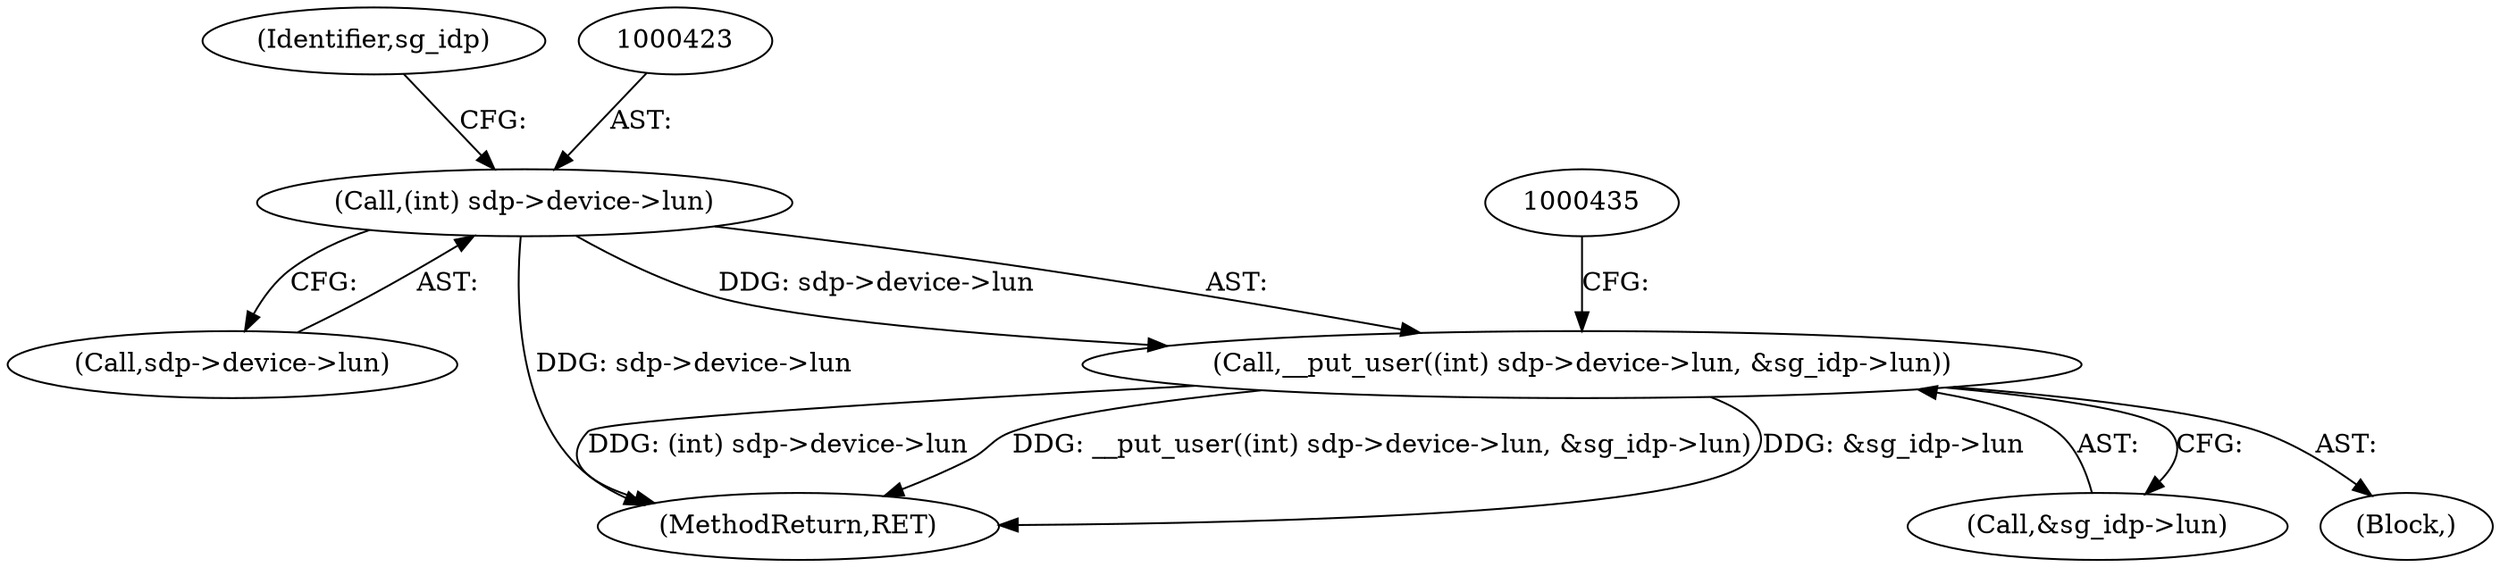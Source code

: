 digraph "0_linux_3e0097499839e0fe3af380410eababe5a47c4cf9_0@pointer" {
"1000421" [label="(Call,__put_user((int) sdp->device->lun, &sg_idp->lun))"];
"1000422" [label="(Call,(int) sdp->device->lun)"];
"1000421" [label="(Call,__put_user((int) sdp->device->lun, &sg_idp->lun))"];
"1000424" [label="(Call,sdp->device->lun)"];
"1000431" [label="(Identifier,sg_idp)"];
"1000422" [label="(Call,(int) sdp->device->lun)"];
"1000429" [label="(Call,&sg_idp->lun)"];
"1001060" [label="(MethodReturn,RET)"];
"1000369" [label="(Block,)"];
"1000421" -> "1000369"  [label="AST: "];
"1000421" -> "1000429"  [label="CFG: "];
"1000422" -> "1000421"  [label="AST: "];
"1000429" -> "1000421"  [label="AST: "];
"1000435" -> "1000421"  [label="CFG: "];
"1000421" -> "1001060"  [label="DDG: (int) sdp->device->lun"];
"1000421" -> "1001060"  [label="DDG: __put_user((int) sdp->device->lun, &sg_idp->lun)"];
"1000421" -> "1001060"  [label="DDG: &sg_idp->lun"];
"1000422" -> "1000421"  [label="DDG: sdp->device->lun"];
"1000422" -> "1000424"  [label="CFG: "];
"1000423" -> "1000422"  [label="AST: "];
"1000424" -> "1000422"  [label="AST: "];
"1000431" -> "1000422"  [label="CFG: "];
"1000422" -> "1001060"  [label="DDG: sdp->device->lun"];
}
